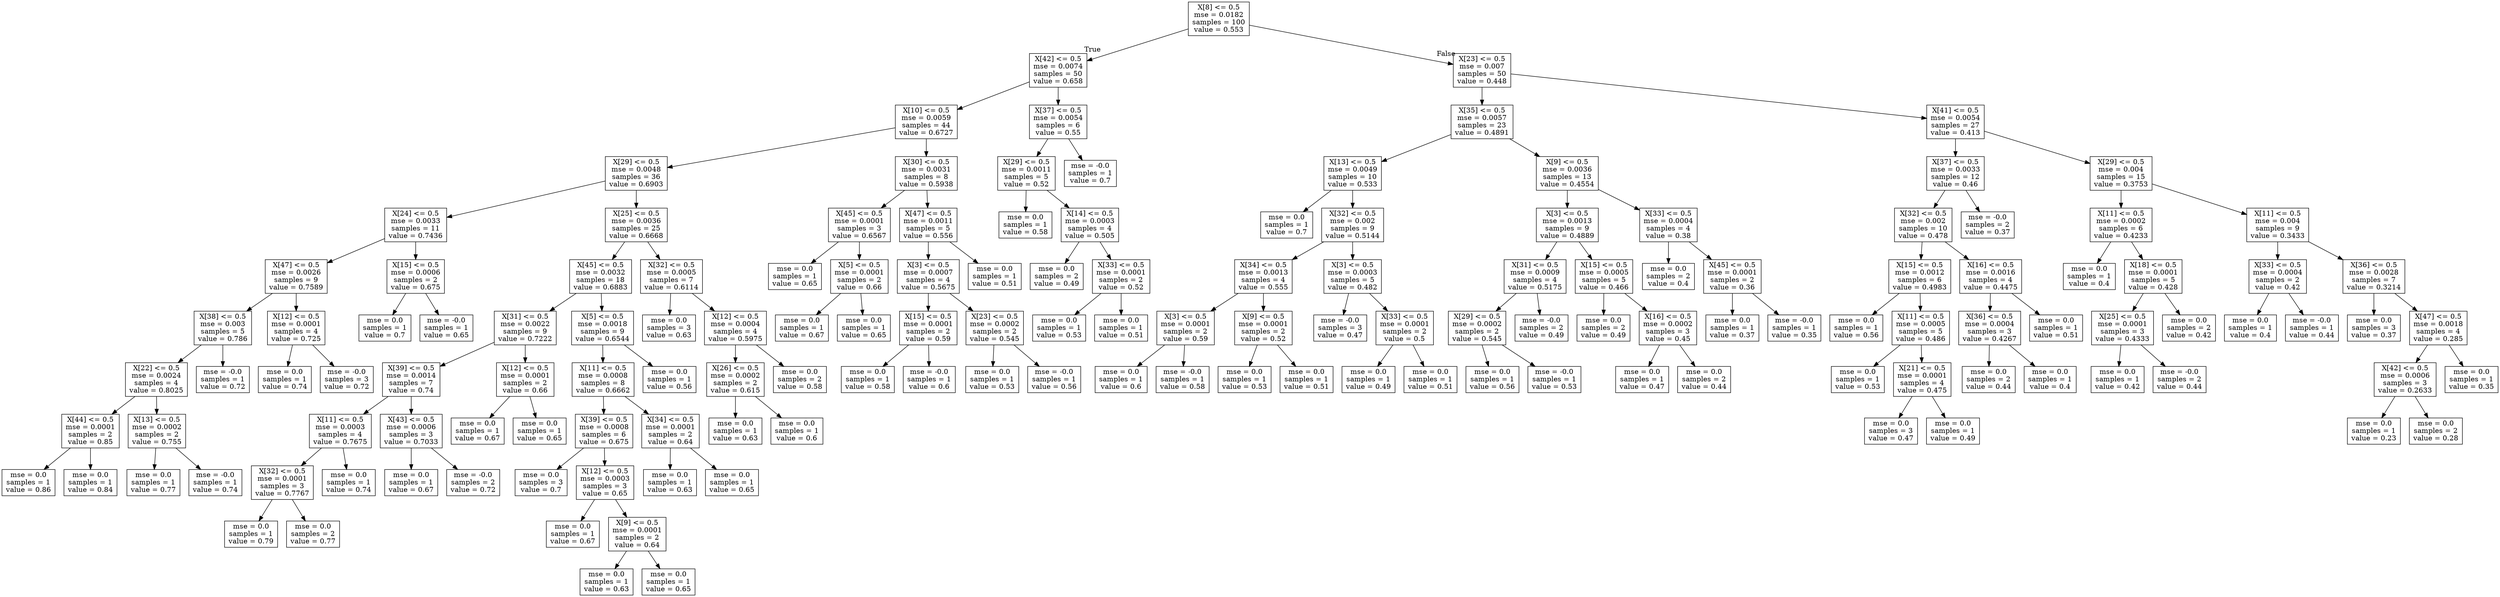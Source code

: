 digraph Tree {
node [shape=box] ;
0 [label="X[8] <= 0.5\nmse = 0.0182\nsamples = 100\nvalue = 0.553"] ;
1 [label="X[42] <= 0.5\nmse = 0.0074\nsamples = 50\nvalue = 0.658"] ;
0 -> 1 [labeldistance=2.5, labelangle=45, headlabel="True"] ;
2 [label="X[10] <= 0.5\nmse = 0.0059\nsamples = 44\nvalue = 0.6727"] ;
1 -> 2 ;
3 [label="X[29] <= 0.5\nmse = 0.0048\nsamples = 36\nvalue = 0.6903"] ;
2 -> 3 ;
4 [label="X[24] <= 0.5\nmse = 0.0033\nsamples = 11\nvalue = 0.7436"] ;
3 -> 4 ;
5 [label="X[47] <= 0.5\nmse = 0.0026\nsamples = 9\nvalue = 0.7589"] ;
4 -> 5 ;
6 [label="X[38] <= 0.5\nmse = 0.003\nsamples = 5\nvalue = 0.786"] ;
5 -> 6 ;
7 [label="X[22] <= 0.5\nmse = 0.0024\nsamples = 4\nvalue = 0.8025"] ;
6 -> 7 ;
8 [label="X[44] <= 0.5\nmse = 0.0001\nsamples = 2\nvalue = 0.85"] ;
7 -> 8 ;
9 [label="mse = 0.0\nsamples = 1\nvalue = 0.86"] ;
8 -> 9 ;
10 [label="mse = 0.0\nsamples = 1\nvalue = 0.84"] ;
8 -> 10 ;
11 [label="X[13] <= 0.5\nmse = 0.0002\nsamples = 2\nvalue = 0.755"] ;
7 -> 11 ;
12 [label="mse = 0.0\nsamples = 1\nvalue = 0.77"] ;
11 -> 12 ;
13 [label="mse = -0.0\nsamples = 1\nvalue = 0.74"] ;
11 -> 13 ;
14 [label="mse = -0.0\nsamples = 1\nvalue = 0.72"] ;
6 -> 14 ;
15 [label="X[12] <= 0.5\nmse = 0.0001\nsamples = 4\nvalue = 0.725"] ;
5 -> 15 ;
16 [label="mse = 0.0\nsamples = 1\nvalue = 0.74"] ;
15 -> 16 ;
17 [label="mse = -0.0\nsamples = 3\nvalue = 0.72"] ;
15 -> 17 ;
18 [label="X[15] <= 0.5\nmse = 0.0006\nsamples = 2\nvalue = 0.675"] ;
4 -> 18 ;
19 [label="mse = 0.0\nsamples = 1\nvalue = 0.7"] ;
18 -> 19 ;
20 [label="mse = -0.0\nsamples = 1\nvalue = 0.65"] ;
18 -> 20 ;
21 [label="X[25] <= 0.5\nmse = 0.0036\nsamples = 25\nvalue = 0.6668"] ;
3 -> 21 ;
22 [label="X[45] <= 0.5\nmse = 0.0032\nsamples = 18\nvalue = 0.6883"] ;
21 -> 22 ;
23 [label="X[31] <= 0.5\nmse = 0.0022\nsamples = 9\nvalue = 0.7222"] ;
22 -> 23 ;
24 [label="X[39] <= 0.5\nmse = 0.0014\nsamples = 7\nvalue = 0.74"] ;
23 -> 24 ;
25 [label="X[11] <= 0.5\nmse = 0.0003\nsamples = 4\nvalue = 0.7675"] ;
24 -> 25 ;
26 [label="X[32] <= 0.5\nmse = 0.0001\nsamples = 3\nvalue = 0.7767"] ;
25 -> 26 ;
27 [label="mse = 0.0\nsamples = 1\nvalue = 0.79"] ;
26 -> 27 ;
28 [label="mse = 0.0\nsamples = 2\nvalue = 0.77"] ;
26 -> 28 ;
29 [label="mse = 0.0\nsamples = 1\nvalue = 0.74"] ;
25 -> 29 ;
30 [label="X[43] <= 0.5\nmse = 0.0006\nsamples = 3\nvalue = 0.7033"] ;
24 -> 30 ;
31 [label="mse = 0.0\nsamples = 1\nvalue = 0.67"] ;
30 -> 31 ;
32 [label="mse = -0.0\nsamples = 2\nvalue = 0.72"] ;
30 -> 32 ;
33 [label="X[12] <= 0.5\nmse = 0.0001\nsamples = 2\nvalue = 0.66"] ;
23 -> 33 ;
34 [label="mse = 0.0\nsamples = 1\nvalue = 0.67"] ;
33 -> 34 ;
35 [label="mse = 0.0\nsamples = 1\nvalue = 0.65"] ;
33 -> 35 ;
36 [label="X[5] <= 0.5\nmse = 0.0018\nsamples = 9\nvalue = 0.6544"] ;
22 -> 36 ;
37 [label="X[11] <= 0.5\nmse = 0.0008\nsamples = 8\nvalue = 0.6662"] ;
36 -> 37 ;
38 [label="X[39] <= 0.5\nmse = 0.0008\nsamples = 6\nvalue = 0.675"] ;
37 -> 38 ;
39 [label="mse = 0.0\nsamples = 3\nvalue = 0.7"] ;
38 -> 39 ;
40 [label="X[12] <= 0.5\nmse = 0.0003\nsamples = 3\nvalue = 0.65"] ;
38 -> 40 ;
41 [label="mse = 0.0\nsamples = 1\nvalue = 0.67"] ;
40 -> 41 ;
42 [label="X[9] <= 0.5\nmse = 0.0001\nsamples = 2\nvalue = 0.64"] ;
40 -> 42 ;
43 [label="mse = 0.0\nsamples = 1\nvalue = 0.63"] ;
42 -> 43 ;
44 [label="mse = 0.0\nsamples = 1\nvalue = 0.65"] ;
42 -> 44 ;
45 [label="X[34] <= 0.5\nmse = 0.0001\nsamples = 2\nvalue = 0.64"] ;
37 -> 45 ;
46 [label="mse = 0.0\nsamples = 1\nvalue = 0.63"] ;
45 -> 46 ;
47 [label="mse = 0.0\nsamples = 1\nvalue = 0.65"] ;
45 -> 47 ;
48 [label="mse = 0.0\nsamples = 1\nvalue = 0.56"] ;
36 -> 48 ;
49 [label="X[32] <= 0.5\nmse = 0.0005\nsamples = 7\nvalue = 0.6114"] ;
21 -> 49 ;
50 [label="mse = 0.0\nsamples = 3\nvalue = 0.63"] ;
49 -> 50 ;
51 [label="X[12] <= 0.5\nmse = 0.0004\nsamples = 4\nvalue = 0.5975"] ;
49 -> 51 ;
52 [label="X[26] <= 0.5\nmse = 0.0002\nsamples = 2\nvalue = 0.615"] ;
51 -> 52 ;
53 [label="mse = 0.0\nsamples = 1\nvalue = 0.63"] ;
52 -> 53 ;
54 [label="mse = 0.0\nsamples = 1\nvalue = 0.6"] ;
52 -> 54 ;
55 [label="mse = 0.0\nsamples = 2\nvalue = 0.58"] ;
51 -> 55 ;
56 [label="X[30] <= 0.5\nmse = 0.0031\nsamples = 8\nvalue = 0.5938"] ;
2 -> 56 ;
57 [label="X[45] <= 0.5\nmse = 0.0001\nsamples = 3\nvalue = 0.6567"] ;
56 -> 57 ;
58 [label="mse = 0.0\nsamples = 1\nvalue = 0.65"] ;
57 -> 58 ;
59 [label="X[5] <= 0.5\nmse = 0.0001\nsamples = 2\nvalue = 0.66"] ;
57 -> 59 ;
60 [label="mse = 0.0\nsamples = 1\nvalue = 0.67"] ;
59 -> 60 ;
61 [label="mse = 0.0\nsamples = 1\nvalue = 0.65"] ;
59 -> 61 ;
62 [label="X[47] <= 0.5\nmse = 0.0011\nsamples = 5\nvalue = 0.556"] ;
56 -> 62 ;
63 [label="X[3] <= 0.5\nmse = 0.0007\nsamples = 4\nvalue = 0.5675"] ;
62 -> 63 ;
64 [label="X[15] <= 0.5\nmse = 0.0001\nsamples = 2\nvalue = 0.59"] ;
63 -> 64 ;
65 [label="mse = 0.0\nsamples = 1\nvalue = 0.58"] ;
64 -> 65 ;
66 [label="mse = -0.0\nsamples = 1\nvalue = 0.6"] ;
64 -> 66 ;
67 [label="X[23] <= 0.5\nmse = 0.0002\nsamples = 2\nvalue = 0.545"] ;
63 -> 67 ;
68 [label="mse = 0.0\nsamples = 1\nvalue = 0.53"] ;
67 -> 68 ;
69 [label="mse = -0.0\nsamples = 1\nvalue = 0.56"] ;
67 -> 69 ;
70 [label="mse = 0.0\nsamples = 1\nvalue = 0.51"] ;
62 -> 70 ;
71 [label="X[37] <= 0.5\nmse = 0.0054\nsamples = 6\nvalue = 0.55"] ;
1 -> 71 ;
72 [label="X[29] <= 0.5\nmse = 0.0011\nsamples = 5\nvalue = 0.52"] ;
71 -> 72 ;
73 [label="mse = 0.0\nsamples = 1\nvalue = 0.58"] ;
72 -> 73 ;
74 [label="X[14] <= 0.5\nmse = 0.0003\nsamples = 4\nvalue = 0.505"] ;
72 -> 74 ;
75 [label="mse = 0.0\nsamples = 2\nvalue = 0.49"] ;
74 -> 75 ;
76 [label="X[33] <= 0.5\nmse = 0.0001\nsamples = 2\nvalue = 0.52"] ;
74 -> 76 ;
77 [label="mse = 0.0\nsamples = 1\nvalue = 0.53"] ;
76 -> 77 ;
78 [label="mse = 0.0\nsamples = 1\nvalue = 0.51"] ;
76 -> 78 ;
79 [label="mse = -0.0\nsamples = 1\nvalue = 0.7"] ;
71 -> 79 ;
80 [label="X[23] <= 0.5\nmse = 0.007\nsamples = 50\nvalue = 0.448"] ;
0 -> 80 [labeldistance=2.5, labelangle=-45, headlabel="False"] ;
81 [label="X[35] <= 0.5\nmse = 0.0057\nsamples = 23\nvalue = 0.4891"] ;
80 -> 81 ;
82 [label="X[13] <= 0.5\nmse = 0.0049\nsamples = 10\nvalue = 0.533"] ;
81 -> 82 ;
83 [label="mse = 0.0\nsamples = 1\nvalue = 0.7"] ;
82 -> 83 ;
84 [label="X[32] <= 0.5\nmse = 0.002\nsamples = 9\nvalue = 0.5144"] ;
82 -> 84 ;
85 [label="X[34] <= 0.5\nmse = 0.0013\nsamples = 4\nvalue = 0.555"] ;
84 -> 85 ;
86 [label="X[3] <= 0.5\nmse = 0.0001\nsamples = 2\nvalue = 0.59"] ;
85 -> 86 ;
87 [label="mse = 0.0\nsamples = 1\nvalue = 0.6"] ;
86 -> 87 ;
88 [label="mse = -0.0\nsamples = 1\nvalue = 0.58"] ;
86 -> 88 ;
89 [label="X[9] <= 0.5\nmse = 0.0001\nsamples = 2\nvalue = 0.52"] ;
85 -> 89 ;
90 [label="mse = 0.0\nsamples = 1\nvalue = 0.53"] ;
89 -> 90 ;
91 [label="mse = 0.0\nsamples = 1\nvalue = 0.51"] ;
89 -> 91 ;
92 [label="X[3] <= 0.5\nmse = 0.0003\nsamples = 5\nvalue = 0.482"] ;
84 -> 92 ;
93 [label="mse = -0.0\nsamples = 3\nvalue = 0.47"] ;
92 -> 93 ;
94 [label="X[33] <= 0.5\nmse = 0.0001\nsamples = 2\nvalue = 0.5"] ;
92 -> 94 ;
95 [label="mse = 0.0\nsamples = 1\nvalue = 0.49"] ;
94 -> 95 ;
96 [label="mse = 0.0\nsamples = 1\nvalue = 0.51"] ;
94 -> 96 ;
97 [label="X[9] <= 0.5\nmse = 0.0036\nsamples = 13\nvalue = 0.4554"] ;
81 -> 97 ;
98 [label="X[3] <= 0.5\nmse = 0.0013\nsamples = 9\nvalue = 0.4889"] ;
97 -> 98 ;
99 [label="X[31] <= 0.5\nmse = 0.0009\nsamples = 4\nvalue = 0.5175"] ;
98 -> 99 ;
100 [label="X[29] <= 0.5\nmse = 0.0002\nsamples = 2\nvalue = 0.545"] ;
99 -> 100 ;
101 [label="mse = 0.0\nsamples = 1\nvalue = 0.56"] ;
100 -> 101 ;
102 [label="mse = -0.0\nsamples = 1\nvalue = 0.53"] ;
100 -> 102 ;
103 [label="mse = -0.0\nsamples = 2\nvalue = 0.49"] ;
99 -> 103 ;
104 [label="X[15] <= 0.5\nmse = 0.0005\nsamples = 5\nvalue = 0.466"] ;
98 -> 104 ;
105 [label="mse = 0.0\nsamples = 2\nvalue = 0.49"] ;
104 -> 105 ;
106 [label="X[16] <= 0.5\nmse = 0.0002\nsamples = 3\nvalue = 0.45"] ;
104 -> 106 ;
107 [label="mse = 0.0\nsamples = 1\nvalue = 0.47"] ;
106 -> 107 ;
108 [label="mse = 0.0\nsamples = 2\nvalue = 0.44"] ;
106 -> 108 ;
109 [label="X[33] <= 0.5\nmse = 0.0004\nsamples = 4\nvalue = 0.38"] ;
97 -> 109 ;
110 [label="mse = 0.0\nsamples = 2\nvalue = 0.4"] ;
109 -> 110 ;
111 [label="X[45] <= 0.5\nmse = 0.0001\nsamples = 2\nvalue = 0.36"] ;
109 -> 111 ;
112 [label="mse = 0.0\nsamples = 1\nvalue = 0.37"] ;
111 -> 112 ;
113 [label="mse = -0.0\nsamples = 1\nvalue = 0.35"] ;
111 -> 113 ;
114 [label="X[41] <= 0.5\nmse = 0.0054\nsamples = 27\nvalue = 0.413"] ;
80 -> 114 ;
115 [label="X[37] <= 0.5\nmse = 0.0033\nsamples = 12\nvalue = 0.46"] ;
114 -> 115 ;
116 [label="X[32] <= 0.5\nmse = 0.002\nsamples = 10\nvalue = 0.478"] ;
115 -> 116 ;
117 [label="X[15] <= 0.5\nmse = 0.0012\nsamples = 6\nvalue = 0.4983"] ;
116 -> 117 ;
118 [label="mse = 0.0\nsamples = 1\nvalue = 0.56"] ;
117 -> 118 ;
119 [label="X[11] <= 0.5\nmse = 0.0005\nsamples = 5\nvalue = 0.486"] ;
117 -> 119 ;
120 [label="mse = 0.0\nsamples = 1\nvalue = 0.53"] ;
119 -> 120 ;
121 [label="X[21] <= 0.5\nmse = 0.0001\nsamples = 4\nvalue = 0.475"] ;
119 -> 121 ;
122 [label="mse = 0.0\nsamples = 3\nvalue = 0.47"] ;
121 -> 122 ;
123 [label="mse = 0.0\nsamples = 1\nvalue = 0.49"] ;
121 -> 123 ;
124 [label="X[16] <= 0.5\nmse = 0.0016\nsamples = 4\nvalue = 0.4475"] ;
116 -> 124 ;
125 [label="X[36] <= 0.5\nmse = 0.0004\nsamples = 3\nvalue = 0.4267"] ;
124 -> 125 ;
126 [label="mse = 0.0\nsamples = 2\nvalue = 0.44"] ;
125 -> 126 ;
127 [label="mse = 0.0\nsamples = 1\nvalue = 0.4"] ;
125 -> 127 ;
128 [label="mse = 0.0\nsamples = 1\nvalue = 0.51"] ;
124 -> 128 ;
129 [label="mse = -0.0\nsamples = 2\nvalue = 0.37"] ;
115 -> 129 ;
130 [label="X[29] <= 0.5\nmse = 0.004\nsamples = 15\nvalue = 0.3753"] ;
114 -> 130 ;
131 [label="X[11] <= 0.5\nmse = 0.0002\nsamples = 6\nvalue = 0.4233"] ;
130 -> 131 ;
132 [label="mse = 0.0\nsamples = 1\nvalue = 0.4"] ;
131 -> 132 ;
133 [label="X[18] <= 0.5\nmse = 0.0001\nsamples = 5\nvalue = 0.428"] ;
131 -> 133 ;
134 [label="X[25] <= 0.5\nmse = 0.0001\nsamples = 3\nvalue = 0.4333"] ;
133 -> 134 ;
135 [label="mse = 0.0\nsamples = 1\nvalue = 0.42"] ;
134 -> 135 ;
136 [label="mse = -0.0\nsamples = 2\nvalue = 0.44"] ;
134 -> 136 ;
137 [label="mse = 0.0\nsamples = 2\nvalue = 0.42"] ;
133 -> 137 ;
138 [label="X[11] <= 0.5\nmse = 0.004\nsamples = 9\nvalue = 0.3433"] ;
130 -> 138 ;
139 [label="X[33] <= 0.5\nmse = 0.0004\nsamples = 2\nvalue = 0.42"] ;
138 -> 139 ;
140 [label="mse = 0.0\nsamples = 1\nvalue = 0.4"] ;
139 -> 140 ;
141 [label="mse = -0.0\nsamples = 1\nvalue = 0.44"] ;
139 -> 141 ;
142 [label="X[36] <= 0.5\nmse = 0.0028\nsamples = 7\nvalue = 0.3214"] ;
138 -> 142 ;
143 [label="mse = 0.0\nsamples = 3\nvalue = 0.37"] ;
142 -> 143 ;
144 [label="X[47] <= 0.5\nmse = 0.0018\nsamples = 4\nvalue = 0.285"] ;
142 -> 144 ;
145 [label="X[42] <= 0.5\nmse = 0.0006\nsamples = 3\nvalue = 0.2633"] ;
144 -> 145 ;
146 [label="mse = 0.0\nsamples = 1\nvalue = 0.23"] ;
145 -> 146 ;
147 [label="mse = 0.0\nsamples = 2\nvalue = 0.28"] ;
145 -> 147 ;
148 [label="mse = 0.0\nsamples = 1\nvalue = 0.35"] ;
144 -> 148 ;
}